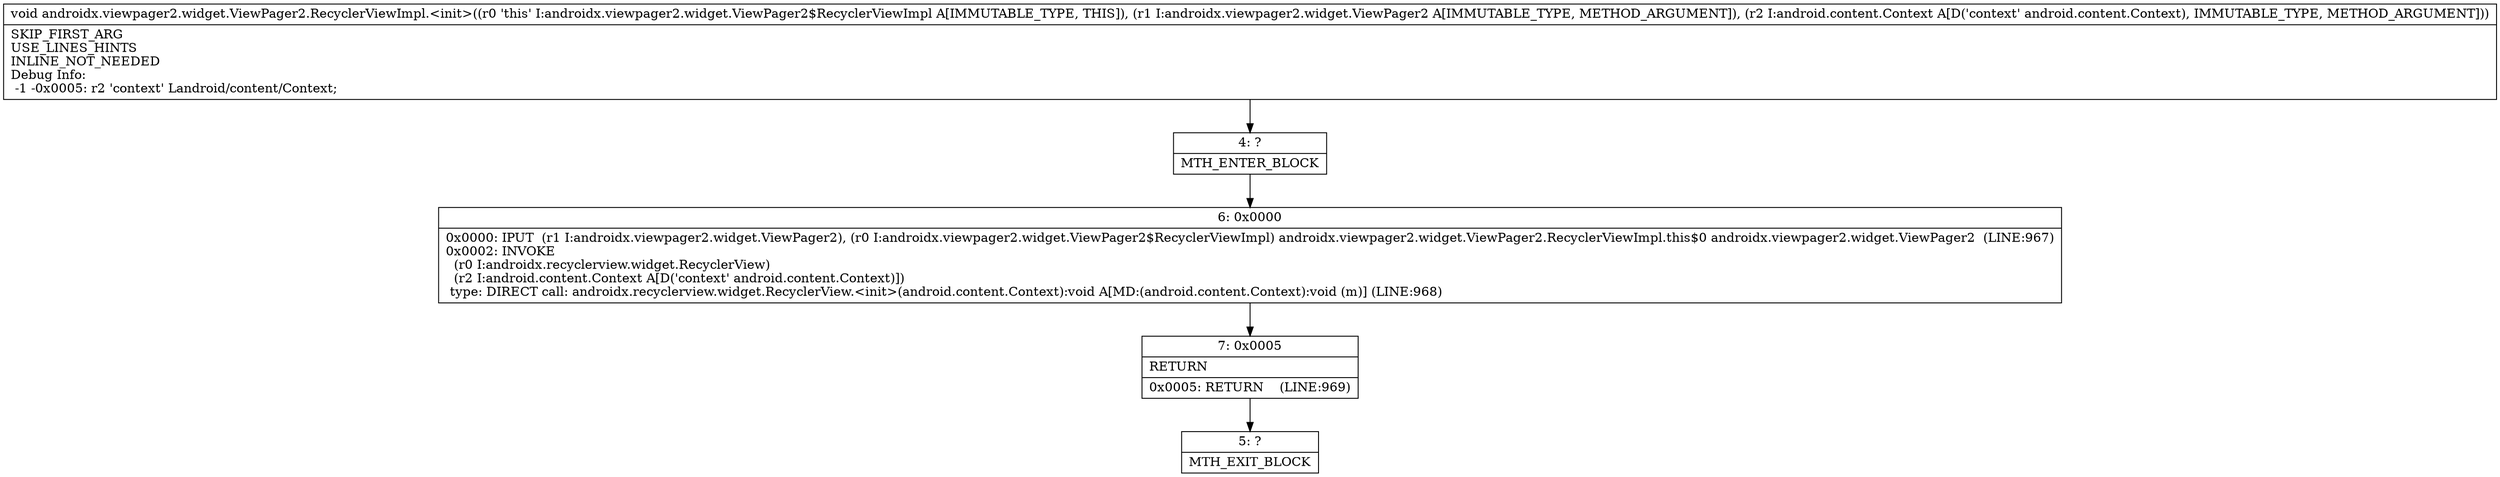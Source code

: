 digraph "CFG forandroidx.viewpager2.widget.ViewPager2.RecyclerViewImpl.\<init\>(Landroidx\/viewpager2\/widget\/ViewPager2;Landroid\/content\/Context;)V" {
Node_4 [shape=record,label="{4\:\ ?|MTH_ENTER_BLOCK\l}"];
Node_6 [shape=record,label="{6\:\ 0x0000|0x0000: IPUT  (r1 I:androidx.viewpager2.widget.ViewPager2), (r0 I:androidx.viewpager2.widget.ViewPager2$RecyclerViewImpl) androidx.viewpager2.widget.ViewPager2.RecyclerViewImpl.this$0 androidx.viewpager2.widget.ViewPager2  (LINE:967)\l0x0002: INVOKE  \l  (r0 I:androidx.recyclerview.widget.RecyclerView)\l  (r2 I:android.content.Context A[D('context' android.content.Context)])\l type: DIRECT call: androidx.recyclerview.widget.RecyclerView.\<init\>(android.content.Context):void A[MD:(android.content.Context):void (m)] (LINE:968)\l}"];
Node_7 [shape=record,label="{7\:\ 0x0005|RETURN\l|0x0005: RETURN    (LINE:969)\l}"];
Node_5 [shape=record,label="{5\:\ ?|MTH_EXIT_BLOCK\l}"];
MethodNode[shape=record,label="{void androidx.viewpager2.widget.ViewPager2.RecyclerViewImpl.\<init\>((r0 'this' I:androidx.viewpager2.widget.ViewPager2$RecyclerViewImpl A[IMMUTABLE_TYPE, THIS]), (r1 I:androidx.viewpager2.widget.ViewPager2 A[IMMUTABLE_TYPE, METHOD_ARGUMENT]), (r2 I:android.content.Context A[D('context' android.content.Context), IMMUTABLE_TYPE, METHOD_ARGUMENT]))  | SKIP_FIRST_ARG\lUSE_LINES_HINTS\lINLINE_NOT_NEEDED\lDebug Info:\l  \-1 \-0x0005: r2 'context' Landroid\/content\/Context;\l}"];
MethodNode -> Node_4;Node_4 -> Node_6;
Node_6 -> Node_7;
Node_7 -> Node_5;
}

